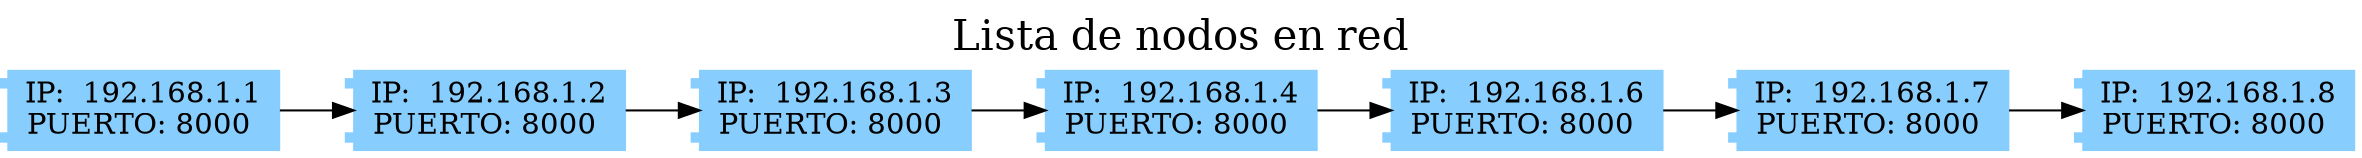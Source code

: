 digraph grafica{
graph[label="Lista de nodos en red", labelloc=t, fontsize=20, compound=true];
rankdir = LR;
node [shape=component, fontcolor = black, style = filled, color = skyblue1];
splines=false; Nodo0 [label ="IP:  192.168.1.1\nPUERTO: 8000 "]
Nodo1 [label ="IP:  192.168.1.2\nPUERTO: 8000 "]
Nodo2 [label ="IP:  192.168.1.3\nPUERTO: 8000 "]
Nodo3 [label ="IP:  192.168.1.4\nPUERTO: 8000 "]
Nodo4 [label ="IP:  192.168.1.6\nPUERTO: 8000 "]
Nodo5 [label ="IP:  192.168.1.7\nPUERTO: 8000 "]
Nodo6 [label ="IP:  192.168.1.8\nPUERTO: 8000 "]
Nodo0->Nodo1
Nodo1->Nodo2
Nodo2->Nodo3
Nodo3->Nodo4
Nodo4->Nodo5
Nodo5->Nodo6
}